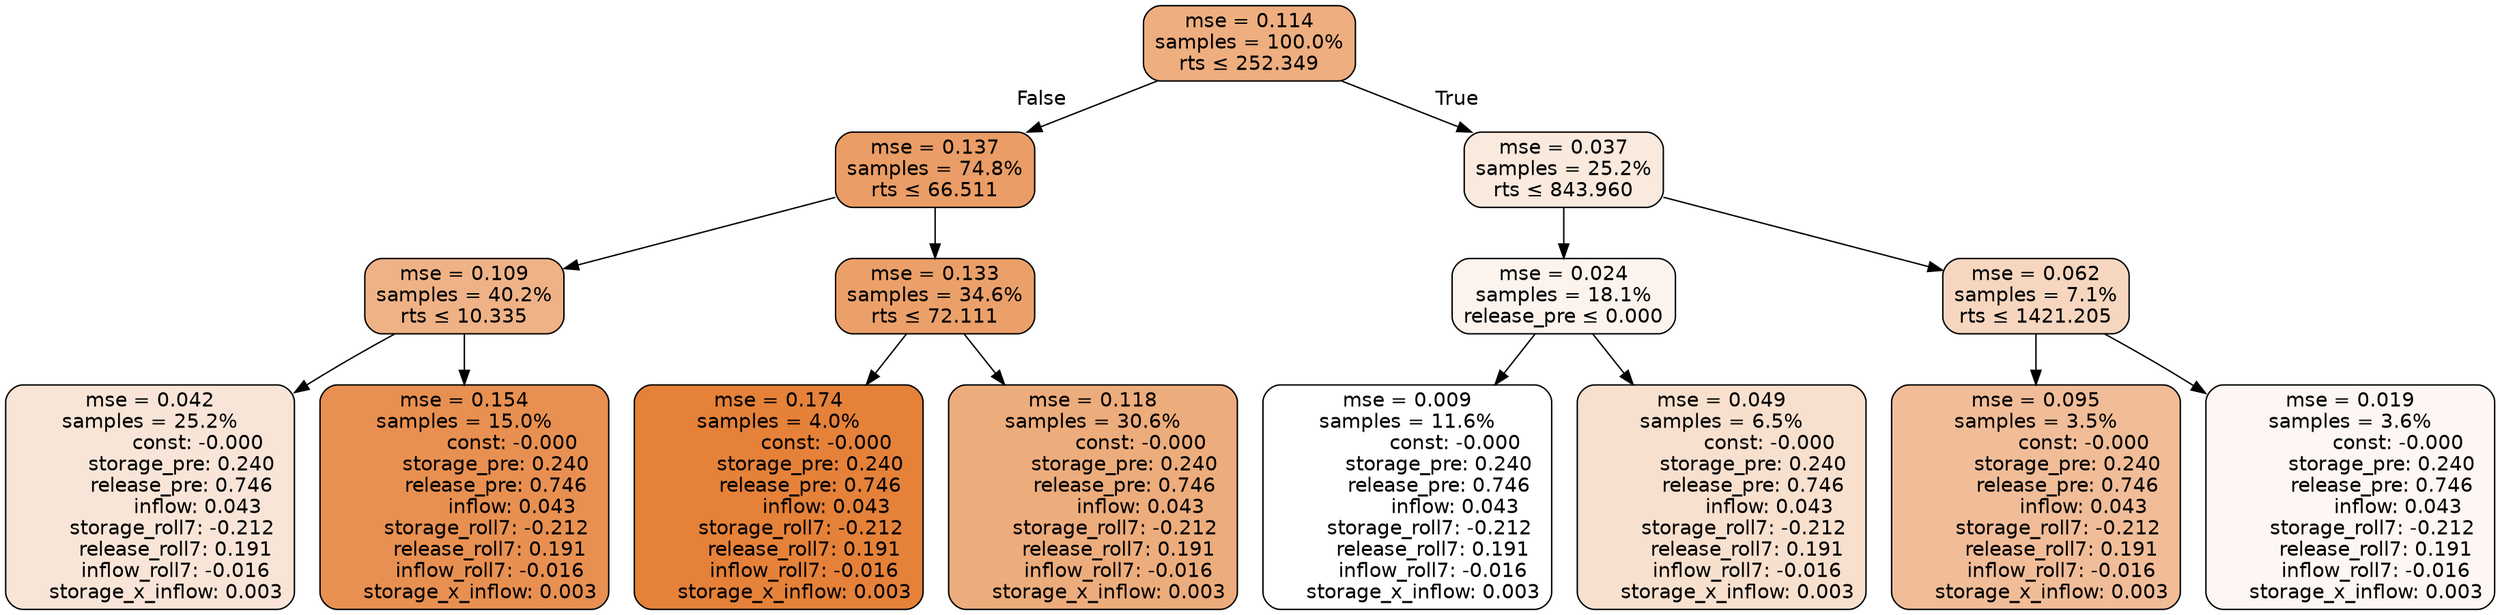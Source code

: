 digraph tree {
node [shape=rectangle, style="filled, rounded", color="black", fontname=helvetica] ;
edge [fontname=helvetica] ;
	"0" [label="mse = 0.114
samples = 100.0%
rts &le; 252.349", fillcolor="#eeae80"]
	"1" [label="mse = 0.137
samples = 74.8%
rts &le; 66.511", fillcolor="#ea9d66"]
	"2" [label="mse = 0.109
samples = 40.2%
rts &le; 10.335", fillcolor="#efb287"]
	"3" [label="mse = 0.042
samples = 25.2%
               const: -0.000
          storage_pre: 0.240
          release_pre: 0.746
               inflow: 0.043
       storage_roll7: -0.212
        release_roll7: 0.191
        inflow_roll7: -0.016
     storage_x_inflow: 0.003", fillcolor="#f9e5d7"]
	"4" [label="mse = 0.154
samples = 15.0%
               const: -0.000
          storage_pre: 0.240
          release_pre: 0.746
               inflow: 0.043
       storage_roll7: -0.212
        release_roll7: 0.191
        inflow_roll7: -0.016
     storage_x_inflow: 0.003", fillcolor="#e89051"]
	"5" [label="mse = 0.133
samples = 34.6%
rts &le; 72.111", fillcolor="#eba06a"]
	"6" [label="mse = 0.174
samples = 4.0%
               const: -0.000
          storage_pre: 0.240
          release_pre: 0.746
               inflow: 0.043
       storage_roll7: -0.212
        release_roll7: 0.191
        inflow_roll7: -0.016
     storage_x_inflow: 0.003", fillcolor="#e58139"]
	"7" [label="mse = 0.118
samples = 30.6%
               const: -0.000
          storage_pre: 0.240
          release_pre: 0.746
               inflow: 0.043
       storage_roll7: -0.212
        release_roll7: 0.191
        inflow_roll7: -0.016
     storage_x_inflow: 0.003", fillcolor="#edac7c"]
	"8" [label="mse = 0.037
samples = 25.2%
rts &le; 843.960", fillcolor="#fae9dd"]
	"9" [label="mse = 0.024
samples = 18.1%
release_pre &le; 0.000", fillcolor="#fcf3ed"]
	"10" [label="mse = 0.009
samples = 11.6%
               const: -0.000
          storage_pre: 0.240
          release_pre: 0.746
               inflow: 0.043
       storage_roll7: -0.212
        release_roll7: 0.191
        inflow_roll7: -0.016
     storage_x_inflow: 0.003", fillcolor="#ffffff"]
	"11" [label="mse = 0.049
samples = 6.5%
               const: -0.000
          storage_pre: 0.240
          release_pre: 0.746
               inflow: 0.043
       storage_roll7: -0.212
        release_roll7: 0.191
        inflow_roll7: -0.016
     storage_x_inflow: 0.003", fillcolor="#f8e0ce"]
	"12" [label="mse = 0.062
samples = 7.1%
rts &le; 1421.205", fillcolor="#f6d6bf"]
	"13" [label="mse = 0.095
samples = 3.5%
               const: -0.000
          storage_pre: 0.240
          release_pre: 0.746
               inflow: 0.043
       storage_roll7: -0.212
        release_roll7: 0.191
        inflow_roll7: -0.016
     storage_x_inflow: 0.003", fillcolor="#f1bd98"]
	"14" [label="mse = 0.019
samples = 3.6%
               const: -0.000
          storage_pre: 0.240
          release_pre: 0.746
               inflow: 0.043
       storage_roll7: -0.212
        release_roll7: 0.191
        inflow_roll7: -0.016
     storage_x_inflow: 0.003", fillcolor="#fdf6f2"]

	"0" -> "1" [labeldistance=2.5, labelangle=45, headlabel="False"]
	"1" -> "2"
	"2" -> "3"
	"2" -> "4"
	"1" -> "5"
	"5" -> "6"
	"5" -> "7"
	"0" -> "8" [labeldistance=2.5, labelangle=-45, headlabel="True"]
	"8" -> "9"
	"9" -> "10"
	"9" -> "11"
	"8" -> "12"
	"12" -> "13"
	"12" -> "14"
}